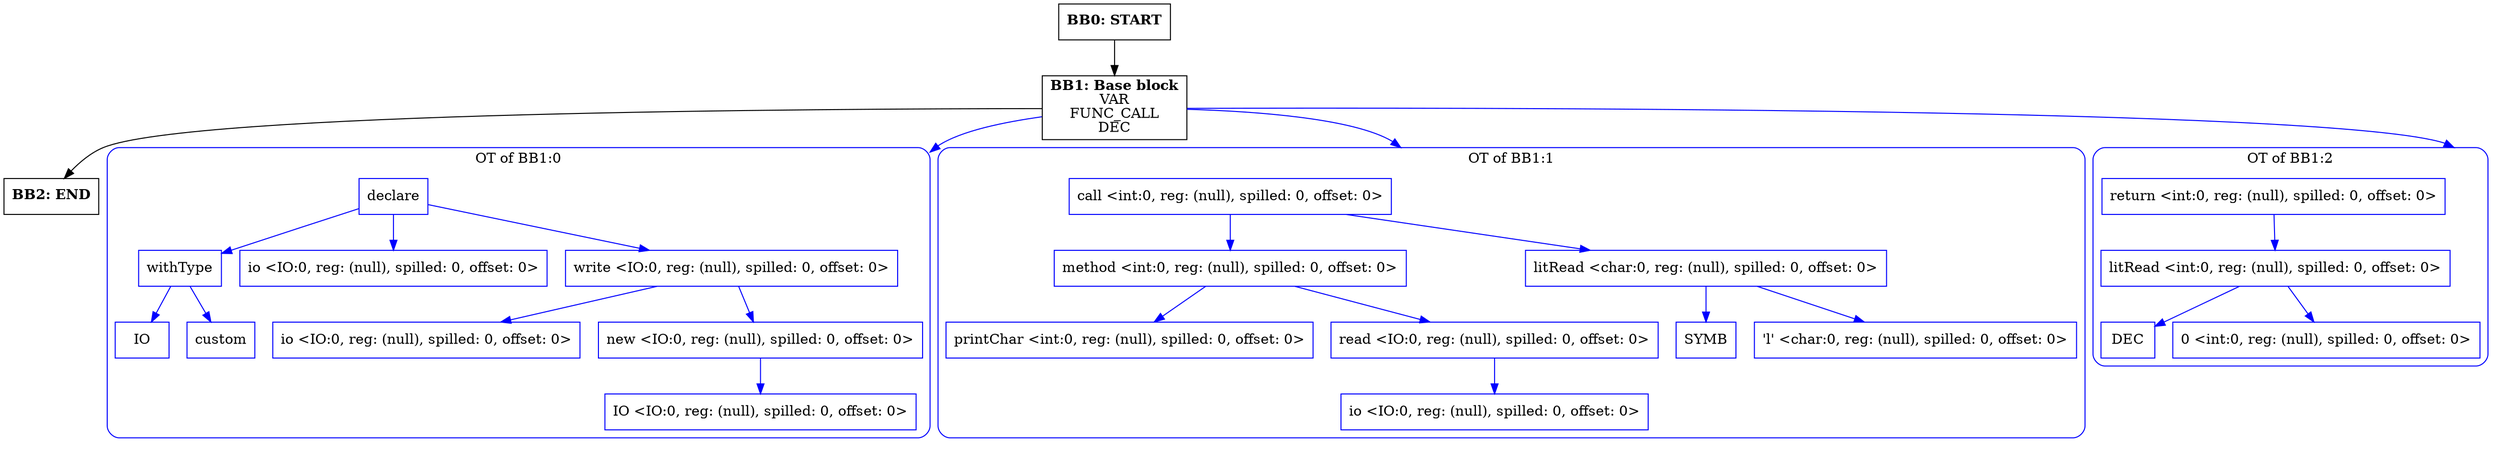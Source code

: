 digraph CFG {
    compound=true;
    graph [splines=true];
    node [shape=rectangle];

    BB2 [label=<<B>BB2: END</B><BR ALIGN="CENTER"/>>];
    BB1 [label=<<B>BB1: Base block</B><BR ALIGN="CENTER"/>VAR<BR ALIGN="CENTER"/>FUNC_CALL<BR ALIGN="CENTER"/>DEC<BR ALIGN="CENTER"/>>];
    subgraph cluster_instruction0 {
        label = "OT of BB1:0";
        style=rounded;
        color=blue;
        entry0 [shape=point, style=invis];
        node0 [label="declare", color=blue];
        node1 [label="withType", color=blue];
        node2 [label="IO", color=blue];
        node1 -> node2[color=blue];
        node3 [label="custom", color=blue];
        node1 -> node3[color=blue];
        node0 -> node1[color=blue];
        node4 [label="io <IO:0, reg: (null), spilled: 0, offset: 0>", color=blue];
        node0 -> node4[color=blue];
        node5 [label="write <IO:0, reg: (null), spilled: 0, offset: 0>", color=blue];
        node6 [label="io <IO:0, reg: (null), spilled: 0, offset: 0>", color=blue];
        node5 -> node6[color=blue];
        node7 [label="new <IO:0, reg: (null), spilled: 0, offset: 0>", color=blue];
        node8 [label="IO <IO:0, reg: (null), spilled: 0, offset: 0>", color=blue];
        node7 -> node8[color=blue];
        node5 -> node7[color=blue];
        node0 -> node5[color=blue];
    }
    BB1 -> entry0 [lhead=cluster_instruction0, color=blue];
    subgraph cluster_instruction1 {
        label = "OT of BB1:1";
        style=rounded;
        color=blue;
        entry1 [shape=point, style=invis];
        node9 [label="call <int:0, reg: (null), spilled: 0, offset: 0>", color=blue];
        node10 [label="method <int:0, reg: (null), spilled: 0, offset: 0>", color=blue];
        node11 [label="printChar <int:0, reg: (null), spilled: 0, offset: 0>", color=blue];
        node10 -> node11[color=blue];
        node12 [label="read <IO:0, reg: (null), spilled: 0, offset: 0>", color=blue];
        node13 [label="io <IO:0, reg: (null), spilled: 0, offset: 0>", color=blue];
        node12 -> node13[color=blue];
        node10 -> node12[color=blue];
        node9 -> node10[color=blue];
        node14 [label="litRead <char:0, reg: (null), spilled: 0, offset: 0>", color=blue];
        node15 [label="SYMB", color=blue];
        node14 -> node15[color=blue];
        node16 [label="'l' <char:0, reg: (null), spilled: 0, offset: 0>", color=blue];
        node14 -> node16[color=blue];
        node9 -> node14[color=blue];
    }
    BB1 -> entry1 [lhead=cluster_instruction1, color=blue];
    subgraph cluster_instruction2 {
        label = "OT of BB1:2";
        style=rounded;
        color=blue;
        entry2 [shape=point, style=invis];
        node17 [label="return <int:0, reg: (null), spilled: 0, offset: 0>", color=blue];
        node18 [label="litRead <int:0, reg: (null), spilled: 0, offset: 0>", color=blue];
        node19 [label="DEC", color=blue];
        node18 -> node19[color=blue];
        node20 [label="0 <int:0, reg: (null), spilled: 0, offset: 0>", color=blue];
        node18 -> node20[color=blue];
        node17 -> node18[color=blue];
    }
    BB1 -> entry2 [lhead=cluster_instruction2, color=blue];
    BB0 [label=<<B>BB0: START</B><BR ALIGN="CENTER"/>>];

    BB1 -> BB2;
    BB0 -> BB1;
}
